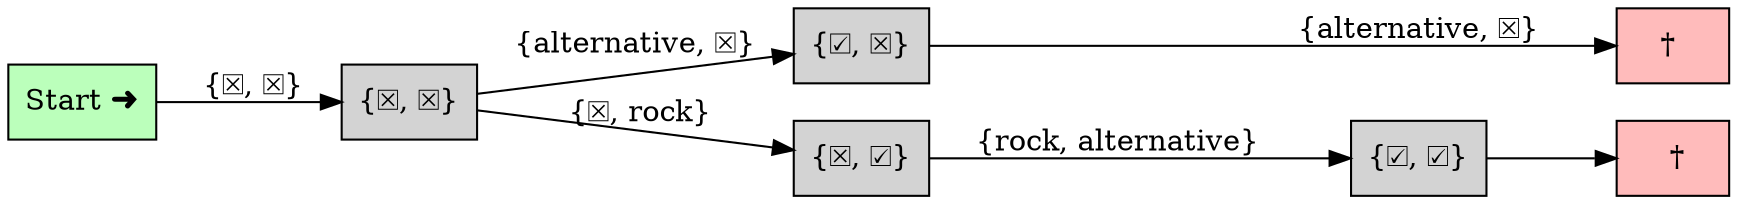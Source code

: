 digraph {
    // size=4; 
    splines=false;
    node [shape=box, style=filled];
    rankdir="LR";
    
    subgraph {
        rank=same;
        " †" [fillcolor="#ffbbbb"]
        "† " [fillcolor="#ffbbbb"]
    }

    subgraph {
        rank=same;
        "{☑, ☒}"
        "{☒, ☑}"
    }
    "Start ➜" [fillcolor="#bbffbb"]

    "Start ➜" -> "{☒, ☒}" [label=" {☒, ☒}"]
    "{☒, ☒}" -> "{☑, ☒}" [label="{alternative, ☒}"]
    "{☒, ☒}" -> "{☒, ☑}" [label=" {☒, rock}"]
    "{☒, ☑}" -> "{☑, ☑}" [label=" {rock, alternative}"]
    "{☑, ☒}" -> "† " [label="{alternative, ☒}"]
    "{☑, ☑}" -> " †"
}
